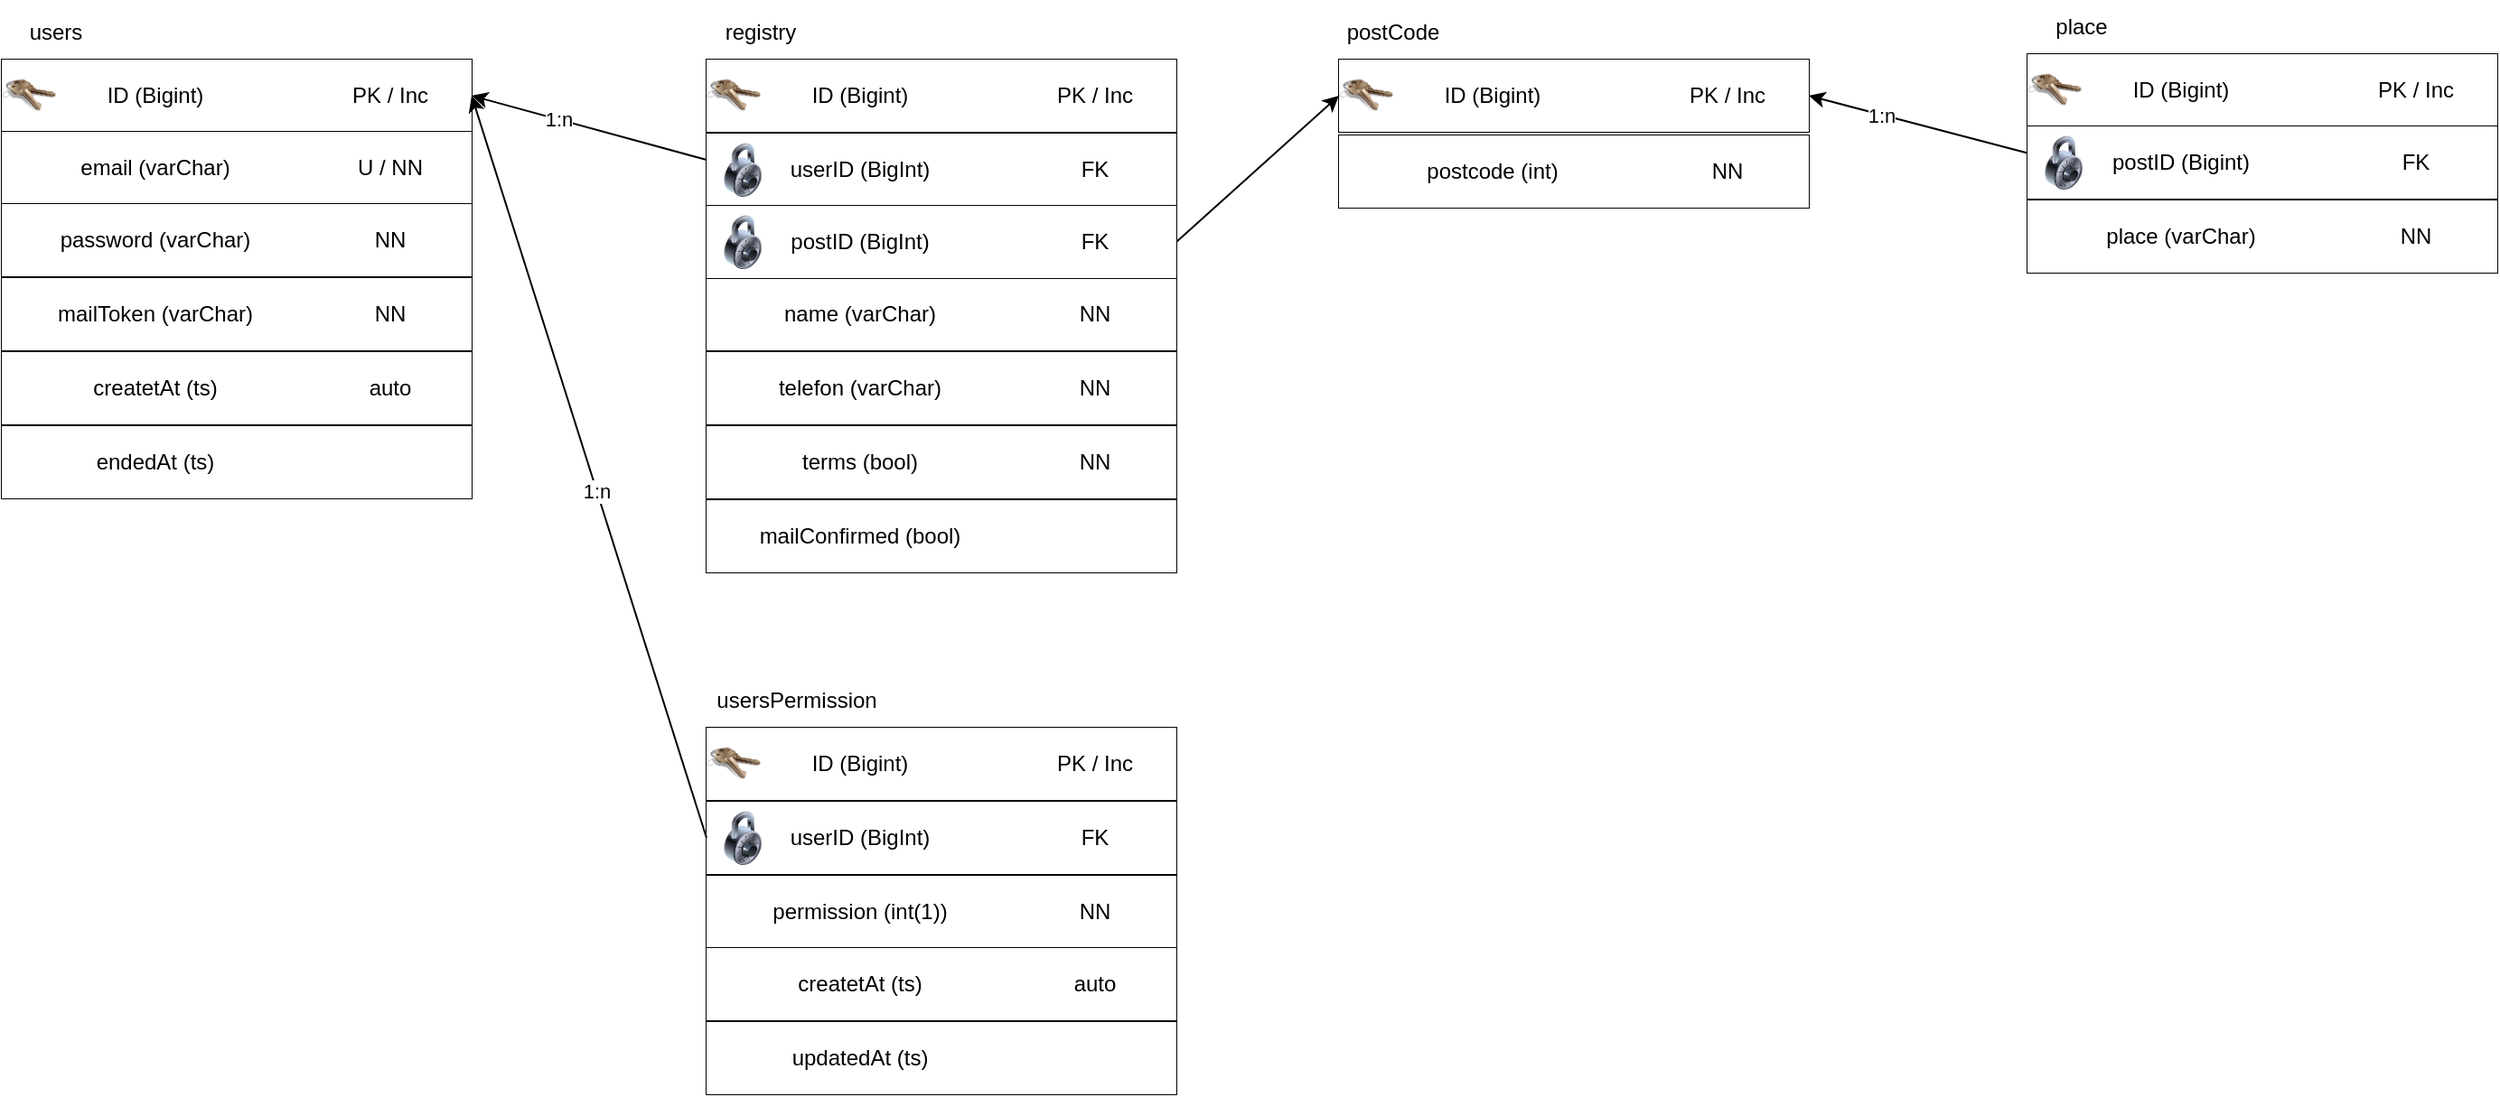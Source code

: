 <mxfile>
    <diagram id="NzMm7scRhCIVbDAwb-Gw" name="Page-1">
        <mxGraphModel dx="957" dy="563" grid="1" gridSize="10" guides="1" tooltips="1" connect="1" arrows="1" fold="1" page="1" pageScale="1" pageWidth="850" pageHeight="1100" math="0" shadow="0">
            <root>
                <mxCell id="0"/>
                <mxCell id="1" parent="0"/>
                <mxCell id="3" value="users" style="text;html=1;strokeColor=none;fillColor=none;align=center;verticalAlign=middle;whiteSpace=wrap;rounded=0;" parent="1" vertex="1">
                    <mxGeometry x="110" y="140" width="60" height="30" as="geometry"/>
                </mxCell>
                <mxCell id="5" value="" style="rounded=0;whiteSpace=wrap;html=1;" parent="1" vertex="1">
                    <mxGeometry x="110" y="170" width="260" height="40" as="geometry"/>
                </mxCell>
                <mxCell id="12" value="ID (Bigint)" style="rounded=0;whiteSpace=wrap;html=1;strokeColor=none;" parent="1" vertex="1">
                    <mxGeometry x="110" y="170" width="170" height="40" as="geometry"/>
                </mxCell>
                <mxCell id="13" value="PK / Inc" style="rounded=0;whiteSpace=wrap;html=1;strokeColor=none;" parent="1" vertex="1">
                    <mxGeometry x="280" y="170" width="90" height="40" as="geometry"/>
                </mxCell>
                <mxCell id="14" value="" style="rounded=0;whiteSpace=wrap;html=1;" parent="1" vertex="1">
                    <mxGeometry x="110" y="210" width="260" height="40" as="geometry"/>
                </mxCell>
                <mxCell id="15" value="email (varChar)" style="rounded=0;whiteSpace=wrap;html=1;strokeColor=none;" parent="1" vertex="1">
                    <mxGeometry x="110" y="210" width="170" height="40" as="geometry"/>
                </mxCell>
                <mxCell id="16" value="U / NN" style="rounded=0;whiteSpace=wrap;html=1;strokeColor=none;" parent="1" vertex="1">
                    <mxGeometry x="280" y="210" width="90" height="40" as="geometry"/>
                </mxCell>
                <mxCell id="17" value="" style="rounded=0;whiteSpace=wrap;html=1;" parent="1" vertex="1">
                    <mxGeometry x="110" y="250" width="260" height="40" as="geometry"/>
                </mxCell>
                <mxCell id="18" value="password (varChar)" style="rounded=0;whiteSpace=wrap;html=1;strokeColor=none;" parent="1" vertex="1">
                    <mxGeometry x="110" y="250" width="170" height="40" as="geometry"/>
                </mxCell>
                <mxCell id="19" value="NN" style="rounded=0;whiteSpace=wrap;html=1;strokeColor=none;" parent="1" vertex="1">
                    <mxGeometry x="280" y="250" width="90" height="40" as="geometry"/>
                </mxCell>
                <mxCell id="20" value="" style="image;html=1;image=img/lib/clip_art/general/Keys_128x128.png" parent="1" vertex="1">
                    <mxGeometry x="110" y="170" width="30" height="40" as="geometry"/>
                </mxCell>
                <mxCell id="21" value="registry" style="text;html=1;strokeColor=none;fillColor=none;align=center;verticalAlign=middle;whiteSpace=wrap;rounded=0;" parent="1" vertex="1">
                    <mxGeometry x="500" y="140" width="60" height="30" as="geometry"/>
                </mxCell>
                <mxCell id="22" value="" style="rounded=0;whiteSpace=wrap;html=1;" parent="1" vertex="1">
                    <mxGeometry x="500" y="170" width="260" height="40" as="geometry"/>
                </mxCell>
                <mxCell id="23" value="ID (Bigint)" style="rounded=0;whiteSpace=wrap;html=1;strokeColor=none;" parent="1" vertex="1">
                    <mxGeometry x="500" y="170" width="170" height="40" as="geometry"/>
                </mxCell>
                <mxCell id="24" value="PK / Inc" style="rounded=0;whiteSpace=wrap;html=1;strokeColor=none;" parent="1" vertex="1">
                    <mxGeometry x="670" y="170" width="90" height="40" as="geometry"/>
                </mxCell>
                <mxCell id="25" value="" style="rounded=0;whiteSpace=wrap;html=1;" parent="1" vertex="1">
                    <mxGeometry x="500" y="211" width="260" height="40" as="geometry"/>
                </mxCell>
                <mxCell id="26" value="userID (BigInt)" style="rounded=0;whiteSpace=wrap;html=1;strokeColor=none;" parent="1" vertex="1">
                    <mxGeometry x="500" y="211" width="170" height="40" as="geometry"/>
                </mxCell>
                <mxCell id="27" value="FK" style="rounded=0;whiteSpace=wrap;html=1;strokeColor=none;" parent="1" vertex="1">
                    <mxGeometry x="670" y="211" width="90" height="40" as="geometry"/>
                </mxCell>
                <mxCell id="28" value="" style="rounded=0;whiteSpace=wrap;html=1;" parent="1" vertex="1">
                    <mxGeometry x="500" y="291" width="260" height="40" as="geometry"/>
                </mxCell>
                <mxCell id="29" value="name (varChar)" style="rounded=0;whiteSpace=wrap;html=1;strokeColor=none;" parent="1" vertex="1">
                    <mxGeometry x="500" y="291" width="170" height="40" as="geometry"/>
                </mxCell>
                <mxCell id="30" value="NN" style="rounded=0;whiteSpace=wrap;html=1;strokeColor=none;" parent="1" vertex="1">
                    <mxGeometry x="670" y="291" width="90" height="40" as="geometry"/>
                </mxCell>
                <mxCell id="31" value="" style="image;html=1;image=img/lib/clip_art/general/Keys_128x128.png" parent="1" vertex="1">
                    <mxGeometry x="500" y="170" width="30" height="40" as="geometry"/>
                </mxCell>
                <mxCell id="33" style="edgeStyle=none;html=1;entryX=1;entryY=0.5;entryDx=0;entryDy=0;" parent="1" source="32" target="13" edge="1">
                    <mxGeometry relative="1" as="geometry"/>
                </mxCell>
                <mxCell id="118" value="1:n" style="edgeLabel;html=1;align=center;verticalAlign=middle;resizable=0;points=[];" parent="33" vertex="1" connectable="0">
                    <mxGeometry x="0.264" relative="1" as="geometry">
                        <mxPoint as="offset"/>
                    </mxGeometry>
                </mxCell>
                <mxCell id="32" value="" style="image;html=1;image=img/lib/clip_art/general/Lock_128x128.png" parent="1" vertex="1">
                    <mxGeometry x="500" y="216" width="40" height="30" as="geometry"/>
                </mxCell>
                <mxCell id="34" value="postCode" style="text;html=1;strokeColor=none;fillColor=none;align=center;verticalAlign=middle;whiteSpace=wrap;rounded=0;" parent="1" vertex="1">
                    <mxGeometry x="850" y="140" width="60" height="30" as="geometry"/>
                </mxCell>
                <mxCell id="35" value="" style="rounded=0;whiteSpace=wrap;html=1;" parent="1" vertex="1">
                    <mxGeometry x="850" y="170" width="260" height="40" as="geometry"/>
                </mxCell>
                <mxCell id="36" value="ID (Bigint)" style="rounded=0;whiteSpace=wrap;html=1;strokeColor=none;" parent="1" vertex="1">
                    <mxGeometry x="850" y="170" width="170" height="40" as="geometry"/>
                </mxCell>
                <mxCell id="37" value="PK / Inc" style="rounded=0;whiteSpace=wrap;html=1;strokeColor=none;" parent="1" vertex="1">
                    <mxGeometry x="1020" y="170" width="90" height="40" as="geometry"/>
                </mxCell>
                <mxCell id="41" value="" style="rounded=0;whiteSpace=wrap;html=1;" parent="1" vertex="1">
                    <mxGeometry x="850" y="212" width="260" height="40" as="geometry"/>
                </mxCell>
                <mxCell id="42" value="postcode (int)" style="rounded=0;whiteSpace=wrap;html=1;strokeColor=none;" parent="1" vertex="1">
                    <mxGeometry x="850" y="212" width="170" height="40" as="geometry"/>
                </mxCell>
                <mxCell id="43" value="NN" style="rounded=0;whiteSpace=wrap;html=1;strokeColor=none;" parent="1" vertex="1">
                    <mxGeometry x="1020" y="212" width="90" height="40" as="geometry"/>
                </mxCell>
                <mxCell id="44" value="" style="image;html=1;image=img/lib/clip_art/general/Keys_128x128.png" parent="1" vertex="1">
                    <mxGeometry x="850" y="170" width="30" height="40" as="geometry"/>
                </mxCell>
                <mxCell id="46" style="edgeStyle=none;html=1;exitX=1;exitY=0.5;exitDx=0;exitDy=0;entryX=0;entryY=0.5;entryDx=0;entryDy=0;" parent="1" source="123" target="44" edge="1">
                    <mxGeometry relative="1" as="geometry">
                        <mxPoint x="790" y="260" as="sourcePoint"/>
                        <mxPoint x="790" y="260" as="targetPoint"/>
                    </mxGeometry>
                </mxCell>
                <mxCell id="47" value="" style="rounded=0;whiteSpace=wrap;html=1;" parent="1" vertex="1">
                    <mxGeometry x="500" y="332" width="260" height="40" as="geometry"/>
                </mxCell>
                <mxCell id="48" value="telefon (varChar)" style="rounded=0;whiteSpace=wrap;html=1;strokeColor=none;" parent="1" vertex="1">
                    <mxGeometry x="500" y="332" width="170" height="40" as="geometry"/>
                </mxCell>
                <mxCell id="49" value="NN" style="rounded=0;whiteSpace=wrap;html=1;strokeColor=none;" parent="1" vertex="1">
                    <mxGeometry x="670" y="332" width="90" height="40" as="geometry"/>
                </mxCell>
                <mxCell id="50" value="" style="rounded=0;whiteSpace=wrap;html=1;" parent="1" vertex="1">
                    <mxGeometry x="500" y="373" width="260" height="40" as="geometry"/>
                </mxCell>
                <mxCell id="51" value="terms (bool)" style="rounded=0;whiteSpace=wrap;html=1;strokeColor=none;" parent="1" vertex="1">
                    <mxGeometry x="500" y="373" width="170" height="40" as="geometry"/>
                </mxCell>
                <mxCell id="52" value="NN" style="rounded=0;whiteSpace=wrap;html=1;strokeColor=none;" parent="1" vertex="1">
                    <mxGeometry x="670" y="373" width="90" height="40" as="geometry"/>
                </mxCell>
                <mxCell id="53" value="" style="rounded=0;whiteSpace=wrap;html=1;" parent="1" vertex="1">
                    <mxGeometry x="500" y="414" width="260" height="40" as="geometry"/>
                </mxCell>
                <mxCell id="54" value="mailConfirmed (bool)" style="rounded=0;whiteSpace=wrap;html=1;strokeColor=none;" parent="1" vertex="1">
                    <mxGeometry x="500" y="414" width="170" height="40" as="geometry"/>
                </mxCell>
                <mxCell id="55" value="" style="rounded=0;whiteSpace=wrap;html=1;strokeColor=none;" parent="1" vertex="1">
                    <mxGeometry x="670" y="414" width="90" height="40" as="geometry"/>
                </mxCell>
                <mxCell id="59" value="" style="rounded=0;whiteSpace=wrap;html=1;" parent="1" vertex="1">
                    <mxGeometry x="110" y="332" width="260" height="40" as="geometry"/>
                </mxCell>
                <mxCell id="60" value="createtAt (ts)" style="rounded=0;whiteSpace=wrap;html=1;strokeColor=none;" parent="1" vertex="1">
                    <mxGeometry x="110" y="332" width="170" height="40" as="geometry"/>
                </mxCell>
                <mxCell id="61" value="auto" style="rounded=0;whiteSpace=wrap;html=1;strokeColor=none;" parent="1" vertex="1">
                    <mxGeometry x="280" y="332" width="90" height="40" as="geometry"/>
                </mxCell>
                <mxCell id="62" value="" style="rounded=0;whiteSpace=wrap;html=1;" parent="1" vertex="1">
                    <mxGeometry x="110" y="373" width="260" height="40" as="geometry"/>
                </mxCell>
                <mxCell id="63" value="endedAt (ts)" style="rounded=0;whiteSpace=wrap;html=1;strokeColor=none;" parent="1" vertex="1">
                    <mxGeometry x="110" y="373" width="170" height="40" as="geometry"/>
                </mxCell>
                <mxCell id="64" value="" style="rounded=0;whiteSpace=wrap;html=1;strokeColor=none;" parent="1" vertex="1">
                    <mxGeometry x="280" y="373" width="90" height="40" as="geometry"/>
                </mxCell>
                <mxCell id="65" value="" style="rounded=0;whiteSpace=wrap;html=1;" parent="1" vertex="1">
                    <mxGeometry x="110" y="291" width="260" height="40" as="geometry"/>
                </mxCell>
                <mxCell id="66" value="mailToken (varChar)" style="rounded=0;whiteSpace=wrap;html=1;strokeColor=none;" parent="1" vertex="1">
                    <mxGeometry x="110" y="291" width="170" height="40" as="geometry"/>
                </mxCell>
                <mxCell id="67" value="NN" style="rounded=0;whiteSpace=wrap;html=1;strokeColor=none;" parent="1" vertex="1">
                    <mxGeometry x="280" y="291" width="90" height="40" as="geometry"/>
                </mxCell>
                <mxCell id="68" value="usersPermission" style="text;html=1;strokeColor=none;fillColor=none;align=center;verticalAlign=middle;whiteSpace=wrap;rounded=0;" parent="1" vertex="1">
                    <mxGeometry x="500" y="510" width="100" height="30" as="geometry"/>
                </mxCell>
                <mxCell id="69" value="" style="rounded=0;whiteSpace=wrap;html=1;" parent="1" vertex="1">
                    <mxGeometry x="500" y="540" width="260" height="40" as="geometry"/>
                </mxCell>
                <mxCell id="70" value="ID (Bigint)" style="rounded=0;whiteSpace=wrap;html=1;strokeColor=none;" parent="1" vertex="1">
                    <mxGeometry x="500" y="540" width="170" height="40" as="geometry"/>
                </mxCell>
                <mxCell id="71" value="PK / Inc" style="rounded=0;whiteSpace=wrap;html=1;strokeColor=none;" parent="1" vertex="1">
                    <mxGeometry x="670" y="540" width="90" height="40" as="geometry"/>
                </mxCell>
                <mxCell id="72" value="" style="rounded=0;whiteSpace=wrap;html=1;" parent="1" vertex="1">
                    <mxGeometry x="500" y="622" width="260" height="40" as="geometry"/>
                </mxCell>
                <mxCell id="73" value="permission (int(1))" style="rounded=0;whiteSpace=wrap;html=1;strokeColor=none;" parent="1" vertex="1">
                    <mxGeometry x="500" y="622" width="170" height="40" as="geometry"/>
                </mxCell>
                <mxCell id="74" value="NN" style="rounded=0;whiteSpace=wrap;html=1;strokeColor=none;" parent="1" vertex="1">
                    <mxGeometry x="670" y="622" width="90" height="40" as="geometry"/>
                </mxCell>
                <mxCell id="78" value="" style="image;html=1;image=img/lib/clip_art/general/Keys_128x128.png" parent="1" vertex="1">
                    <mxGeometry x="500" y="540" width="30" height="40" as="geometry"/>
                </mxCell>
                <mxCell id="89" value="" style="rounded=0;whiteSpace=wrap;html=1;" parent="1" vertex="1">
                    <mxGeometry x="500" y="581" width="260" height="40" as="geometry"/>
                </mxCell>
                <mxCell id="90" value="userID (BigInt)" style="rounded=0;whiteSpace=wrap;html=1;strokeColor=none;" parent="1" vertex="1">
                    <mxGeometry x="500" y="581" width="170" height="40" as="geometry"/>
                </mxCell>
                <mxCell id="91" value="FK" style="rounded=0;whiteSpace=wrap;html=1;strokeColor=none;" parent="1" vertex="1">
                    <mxGeometry x="670" y="581" width="90" height="40" as="geometry"/>
                </mxCell>
                <mxCell id="100" style="edgeStyle=none;html=1;entryX=1;entryY=0.5;entryDx=0;entryDy=0;exitX=0;exitY=0.5;exitDx=0;exitDy=0;" parent="1" source="92" target="13" edge="1">
                    <mxGeometry relative="1" as="geometry"/>
                </mxCell>
                <mxCell id="117" value="1:n" style="edgeLabel;html=1;align=center;verticalAlign=middle;resizable=0;points=[];" parent="100" vertex="1" connectable="0">
                    <mxGeometry x="-0.065" relative="1" as="geometry">
                        <mxPoint as="offset"/>
                    </mxGeometry>
                </mxCell>
                <mxCell id="92" value="" style="image;html=1;image=img/lib/clip_art/general/Lock_128x128.png" parent="1" vertex="1">
                    <mxGeometry x="500" y="586" width="40" height="30" as="geometry"/>
                </mxCell>
                <mxCell id="93" value="" style="rounded=0;whiteSpace=wrap;html=1;" parent="1" vertex="1">
                    <mxGeometry x="500" y="662" width="260" height="40" as="geometry"/>
                </mxCell>
                <mxCell id="94" value="createtAt (ts)" style="rounded=0;whiteSpace=wrap;html=1;strokeColor=none;" parent="1" vertex="1">
                    <mxGeometry x="500" y="662" width="170" height="40" as="geometry"/>
                </mxCell>
                <mxCell id="95" value="auto" style="rounded=0;whiteSpace=wrap;html=1;strokeColor=none;" parent="1" vertex="1">
                    <mxGeometry x="670" y="662" width="90" height="40" as="geometry"/>
                </mxCell>
                <mxCell id="96" value="" style="rounded=0;whiteSpace=wrap;html=1;" parent="1" vertex="1">
                    <mxGeometry x="500" y="703" width="260" height="40" as="geometry"/>
                </mxCell>
                <mxCell id="97" value="updatedAt (ts)" style="rounded=0;whiteSpace=wrap;html=1;strokeColor=none;" parent="1" vertex="1">
                    <mxGeometry x="500" y="703" width="170" height="40" as="geometry"/>
                </mxCell>
                <mxCell id="98" value="" style="rounded=0;whiteSpace=wrap;html=1;strokeColor=none;" parent="1" vertex="1">
                    <mxGeometry x="670" y="703" width="90" height="40" as="geometry"/>
                </mxCell>
                <mxCell id="101" value="place" style="text;html=1;strokeColor=none;fillColor=none;align=center;verticalAlign=middle;whiteSpace=wrap;rounded=0;" parent="1" vertex="1">
                    <mxGeometry x="1231" y="137" width="60" height="30" as="geometry"/>
                </mxCell>
                <mxCell id="102" value="" style="rounded=0;whiteSpace=wrap;html=1;" parent="1" vertex="1">
                    <mxGeometry x="1231" y="167" width="260" height="40" as="geometry"/>
                </mxCell>
                <mxCell id="103" value="ID (Bigint)" style="rounded=0;whiteSpace=wrap;html=1;strokeColor=none;" parent="1" vertex="1">
                    <mxGeometry x="1231" y="167" width="170" height="40" as="geometry"/>
                </mxCell>
                <mxCell id="104" value="PK / Inc" style="rounded=0;whiteSpace=wrap;html=1;strokeColor=none;" parent="1" vertex="1">
                    <mxGeometry x="1401" y="167" width="90" height="40" as="geometry"/>
                </mxCell>
                <mxCell id="105" value="" style="rounded=0;whiteSpace=wrap;html=1;" parent="1" vertex="1">
                    <mxGeometry x="1231" y="207" width="260" height="40" as="geometry"/>
                </mxCell>
                <mxCell id="106" value="postID (Bigint)" style="rounded=0;whiteSpace=wrap;html=1;strokeColor=none;" parent="1" vertex="1">
                    <mxGeometry x="1231" y="207" width="170" height="40" as="geometry"/>
                </mxCell>
                <mxCell id="107" value="FK" style="rounded=0;whiteSpace=wrap;html=1;strokeColor=none;" parent="1" vertex="1">
                    <mxGeometry x="1401" y="207" width="90" height="40" as="geometry"/>
                </mxCell>
                <mxCell id="111" value="" style="image;html=1;image=img/lib/clip_art/general/Keys_128x128.png" parent="1" vertex="1">
                    <mxGeometry x="1231" y="167" width="30" height="40" as="geometry"/>
                </mxCell>
                <mxCell id="116" style="edgeStyle=none;html=1;entryX=1;entryY=0.5;entryDx=0;entryDy=0;" parent="1" source="112" target="37" edge="1">
                    <mxGeometry relative="1" as="geometry"/>
                </mxCell>
                <mxCell id="120" value="1:n" style="edgeLabel;html=1;align=center;verticalAlign=middle;resizable=0;points=[];" parent="116" vertex="1" connectable="0">
                    <mxGeometry x="0.343" relative="1" as="geometry">
                        <mxPoint as="offset"/>
                    </mxGeometry>
                </mxCell>
                <mxCell id="112" value="" style="image;html=1;image=img/lib/clip_art/general/Lock_128x128.png" parent="1" vertex="1">
                    <mxGeometry x="1231" y="212" width="40" height="30" as="geometry"/>
                </mxCell>
                <mxCell id="113" value="" style="rounded=0;whiteSpace=wrap;html=1;" parent="1" vertex="1">
                    <mxGeometry x="1231" y="248" width="260" height="40" as="geometry"/>
                </mxCell>
                <mxCell id="114" value="place (varChar)" style="rounded=0;whiteSpace=wrap;html=1;strokeColor=none;" parent="1" vertex="1">
                    <mxGeometry x="1231" y="248" width="170" height="40" as="geometry"/>
                </mxCell>
                <mxCell id="115" value="NN" style="rounded=0;whiteSpace=wrap;html=1;strokeColor=none;" parent="1" vertex="1">
                    <mxGeometry x="1401" y="248" width="90" height="40" as="geometry"/>
                </mxCell>
                <mxCell id="121" value="" style="rounded=0;whiteSpace=wrap;html=1;" vertex="1" parent="1">
                    <mxGeometry x="500" y="251" width="260" height="40" as="geometry"/>
                </mxCell>
                <mxCell id="122" value="postID (BigInt)" style="rounded=0;whiteSpace=wrap;html=1;strokeColor=none;" vertex="1" parent="1">
                    <mxGeometry x="500" y="251" width="170" height="40" as="geometry"/>
                </mxCell>
                <mxCell id="123" value="FK" style="rounded=0;whiteSpace=wrap;html=1;strokeColor=none;" vertex="1" parent="1">
                    <mxGeometry x="670" y="251" width="90" height="40" as="geometry"/>
                </mxCell>
                <mxCell id="124" value="" style="image;html=1;image=img/lib/clip_art/general/Lock_128x128.png" vertex="1" parent="1">
                    <mxGeometry x="500" y="256" width="40" height="30" as="geometry"/>
                </mxCell>
            </root>
        </mxGraphModel>
    </diagram>
</mxfile>